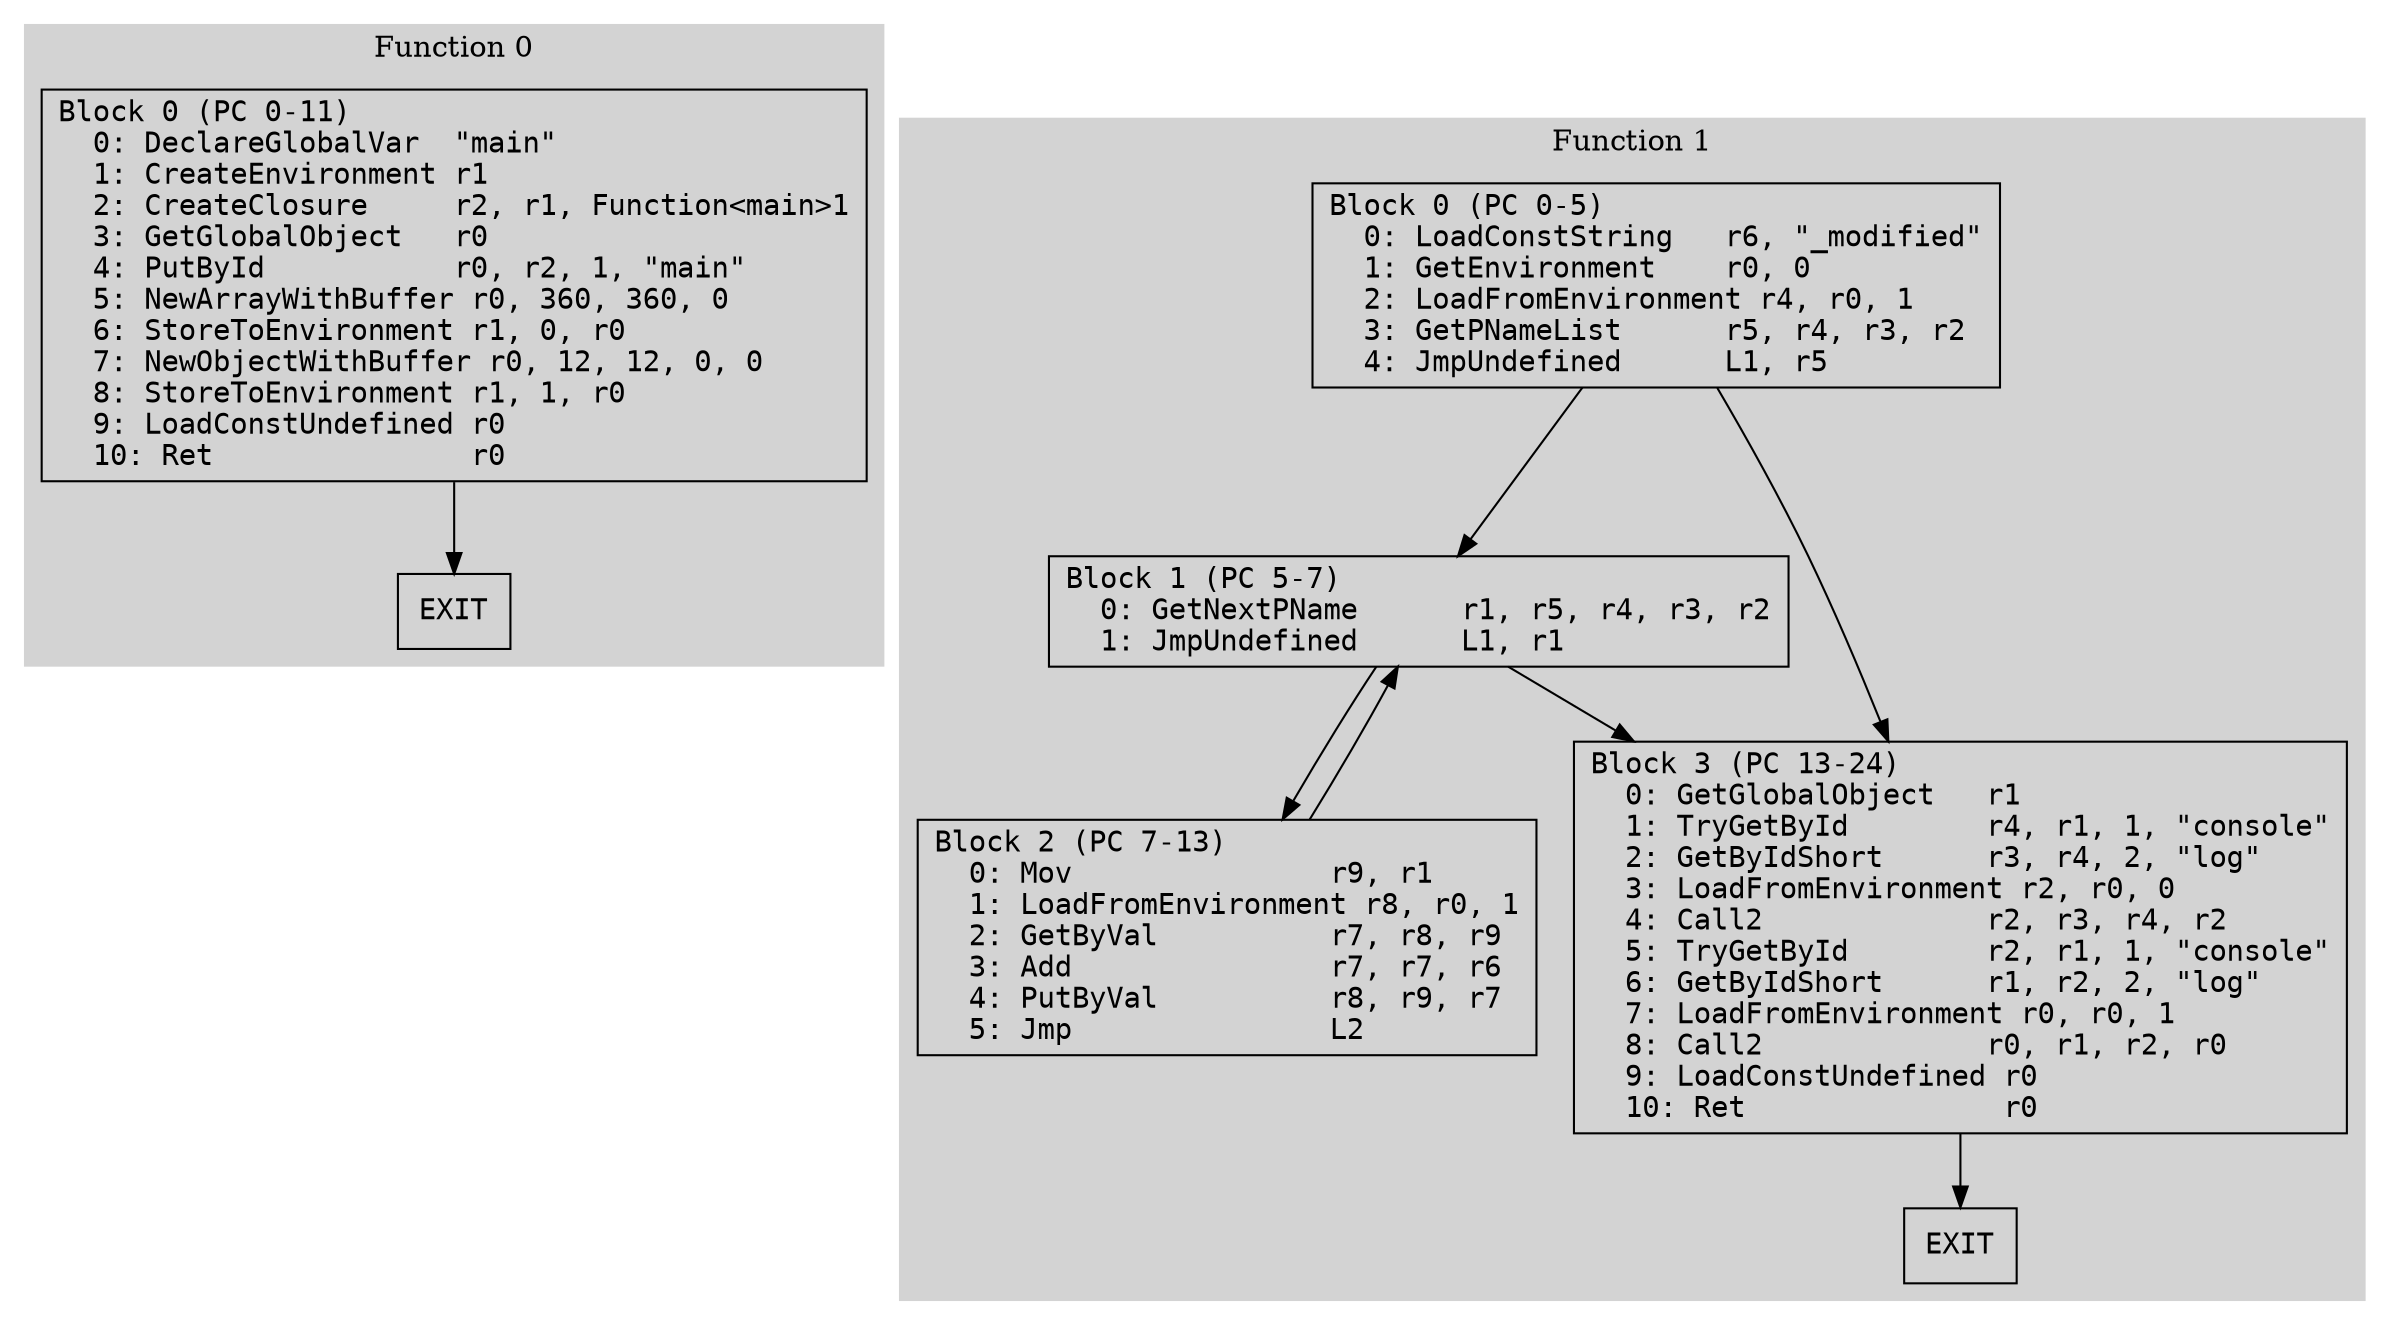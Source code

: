 // CFG analysis for array_constants_v90
// Generated from data/array_constants_v90.hbc

digraph {
  rankdir=TB;
  node [shape=box, fontname="monospace"];

  subgraph cluster_function_0 {
    label = "Function 0";
    style = filled;
    color = lightgrey;

    f0_n0 [ label = "Block 0 (PC 0-11)\l  0: DeclareGlobalVar  \"main\"\l  1: CreateEnvironment r1\l  2: CreateClosure     r2, r1, Function<main>1\l  3: GetGlobalObject   r0\l  4: PutById           r0, r2, 1, \"main\"\l  5: NewArrayWithBuffer r0, 360, 360, 0\l  6: StoreToEnvironment r1, 0, r0\l  7: NewObjectWithBuffer r0, 12, 12, 0, 0\l  8: StoreToEnvironment r1, 1, r0\l  9: LoadConstUndefined r0\l  10: Ret               r0\l" ]
    f0_n1 [ label = "EXIT" ]

    f0_n0 -> f0_n1
  }

  subgraph cluster_function_1 {
    label = "Function 1";
    style = filled;
    color = lightgrey;

    f1_n0 [ label = "Block 0 (PC 0-5)\l  0: LoadConstString   r6, \"_modified\"\l  1: GetEnvironment    r0, 0\l  2: LoadFromEnvironment r4, r0, 1\l  3: GetPNameList      r5, r4, r3, r2\l  4: JmpUndefined      L1, r5\l" ]
    f1_n1 [ label = "Block 1 (PC 5-7)\l  0: GetNextPName      r1, r5, r4, r3, r2\l  1: JmpUndefined      L1, r1\l" ]
    f1_n2 [ label = "Block 2 (PC 7-13)\l  0: Mov               r9, r1\l  1: LoadFromEnvironment r8, r0, 1\l  2: GetByVal          r7, r8, r9\l  3: Add               r7, r7, r6\l  4: PutByVal          r8, r9, r7\l  5: Jmp               L2\l" ]
    f1_n3 [ label = "Block 3 (PC 13-24)\l  0: GetGlobalObject   r1\l  1: TryGetById        r4, r1, 1, \"console\"\l  2: GetByIdShort      r3, r4, 2, \"log\"\l  3: LoadFromEnvironment r2, r0, 0\l  4: Call2             r2, r3, r4, r2\l  5: TryGetById        r2, r1, 1, \"console\"\l  6: GetByIdShort      r1, r2, 2, \"log\"\l  7: LoadFromEnvironment r0, r0, 1\l  8: Call2             r0, r1, r2, r0\l  9: LoadConstUndefined r0\l  10: Ret               r0\l" ]
    f1_n4 [ label = "EXIT" ]

    f1_n0 -> f1_n3
    f1_n0 -> f1_n1
    f1_n1 -> f1_n3
    f1_n1 -> f1_n2
    f1_n2 -> f1_n1
    f1_n3 -> f1_n4
  }

}
